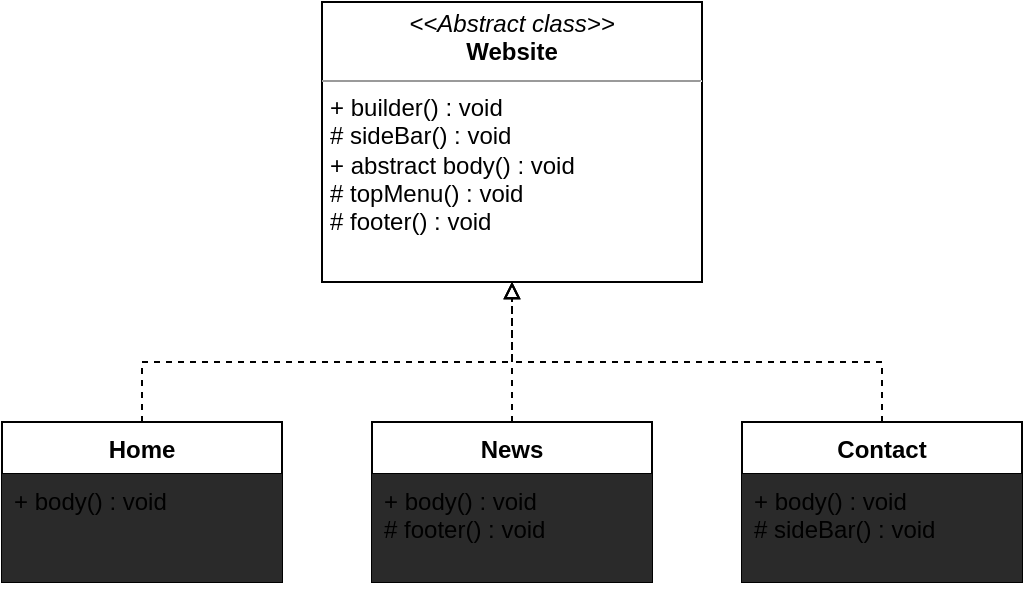 <mxfile version="13.9.9" type="device"><diagram id="XVGZqe3lZNGuduebE0UO" name="Страница 1"><mxGraphModel dx="1024" dy="592" grid="1" gridSize="10" guides="1" tooltips="1" connect="1" arrows="1" fold="1" page="1" pageScale="1" pageWidth="827" pageHeight="1169" math="0" shadow="0"><root><mxCell id="0"/><mxCell id="1" parent="0"/><mxCell id="-oPfJsrilL1o-_x_Ex0g-5" value="&lt;p style=&quot;margin: 0px ; margin-top: 4px ; text-align: center&quot;&gt;&lt;i&gt;&amp;lt;&amp;lt;Abstract class&amp;gt;&amp;gt;&lt;/i&gt;&lt;br&gt;&lt;b&gt;Website&lt;br&gt;&lt;/b&gt;&lt;/p&gt;&lt;hr size=&quot;1&quot;&gt;&lt;p style=&quot;margin: 0px ; margin-left: 4px&quot;&gt;+ builder() : void&lt;/p&gt;&lt;p style=&quot;margin: 0px ; margin-left: 4px&quot;&gt;# sideBar() : void&lt;/p&gt;&lt;p style=&quot;margin: 0px ; margin-left: 4px&quot;&gt;+ abstract body() : void&lt;/p&gt;&lt;p style=&quot;margin: 0px ; margin-left: 4px&quot;&gt;# topMenu() : void&lt;/p&gt;&lt;p style=&quot;margin: 0px ; margin-left: 4px&quot;&gt;# footer() : void&lt;/p&gt;" style="verticalAlign=top;align=left;overflow=fill;fontSize=12;fontFamily=Helvetica;html=1;" parent="1" vertex="1"><mxGeometry x="319" y="40" width="190" height="140" as="geometry"/></mxCell><mxCell id="-oPfJsrilL1o-_x_Ex0g-14" style="edgeStyle=orthogonalEdgeStyle;rounded=0;orthogonalLoop=1;jettySize=auto;html=1;dashed=1;endArrow=block;endFill=0;" parent="1" source="-oPfJsrilL1o-_x_Ex0g-6" target="-oPfJsrilL1o-_x_Ex0g-5" edge="1"><mxGeometry relative="1" as="geometry"><Array as="points"><mxPoint x="229" y="220"/><mxPoint x="414" y="220"/></Array></mxGeometry></mxCell><mxCell id="-oPfJsrilL1o-_x_Ex0g-6" value="Home" style="swimlane;fontStyle=1;align=center;verticalAlign=top;childLayout=stackLayout;horizontal=1;startSize=26;horizontalStack=0;resizeParent=1;resizeParentMax=0;resizeLast=0;collapsible=1;marginBottom=0;" parent="1" vertex="1"><mxGeometry x="159" y="250" width="140" height="80" as="geometry"/></mxCell><mxCell id="-oPfJsrilL1o-_x_Ex0g-9" value="+ body() : void" style="text;strokeColor=none;align=left;verticalAlign=top;spacingLeft=4;spacingRight=4;overflow=hidden;rotatable=0;points=[[0,0.5],[1,0.5]];portConstraint=eastwest;fillColor=#2a2a2a;" parent="-oPfJsrilL1o-_x_Ex0g-6" vertex="1"><mxGeometry y="26" width="140" height="54" as="geometry"/></mxCell><mxCell id="-oPfJsrilL1o-_x_Ex0g-16" style="edgeStyle=orthogonalEdgeStyle;rounded=0;orthogonalLoop=1;jettySize=auto;html=1;dashed=1;endArrow=block;endFill=0;" parent="1" source="-oPfJsrilL1o-_x_Ex0g-10" target="-oPfJsrilL1o-_x_Ex0g-5" edge="1"><mxGeometry relative="1" as="geometry"/></mxCell><mxCell id="-oPfJsrilL1o-_x_Ex0g-10" value="News" style="swimlane;fontStyle=1;align=center;verticalAlign=top;childLayout=stackLayout;horizontal=1;startSize=26;horizontalStack=0;resizeParent=1;resizeParentMax=0;resizeLast=0;collapsible=1;marginBottom=0;" parent="1" vertex="1"><mxGeometry x="344" y="250" width="140" height="80" as="geometry"/></mxCell><mxCell id="-oPfJsrilL1o-_x_Ex0g-11" value="+ body() : void&#10;# footer() : void" style="text;strokeColor=none;align=left;verticalAlign=top;spacingLeft=4;spacingRight=4;overflow=hidden;rotatable=0;points=[[0,0.5],[1,0.5]];portConstraint=eastwest;fillColor=#2a2a2a;" parent="-oPfJsrilL1o-_x_Ex0g-10" vertex="1"><mxGeometry y="26" width="140" height="54" as="geometry"/></mxCell><mxCell id="-oPfJsrilL1o-_x_Ex0g-15" style="edgeStyle=orthogonalEdgeStyle;rounded=0;orthogonalLoop=1;jettySize=auto;html=1;dashed=1;endArrow=block;endFill=0;" parent="1" source="-oPfJsrilL1o-_x_Ex0g-12" target="-oPfJsrilL1o-_x_Ex0g-5" edge="1"><mxGeometry relative="1" as="geometry"><Array as="points"><mxPoint x="599" y="220"/><mxPoint x="414" y="220"/></Array></mxGeometry></mxCell><mxCell id="-oPfJsrilL1o-_x_Ex0g-12" value="Contact" style="swimlane;fontStyle=1;align=center;verticalAlign=top;childLayout=stackLayout;horizontal=1;startSize=26;horizontalStack=0;resizeParent=1;resizeParentMax=0;resizeLast=0;collapsible=1;marginBottom=0;" parent="1" vertex="1"><mxGeometry x="529" y="250" width="140" height="80" as="geometry"/></mxCell><mxCell id="-oPfJsrilL1o-_x_Ex0g-13" value="+ body() : void&#10;# sideBar() : void" style="text;strokeColor=none;align=left;verticalAlign=top;spacingLeft=4;spacingRight=4;overflow=hidden;rotatable=0;points=[[0,0.5],[1,0.5]];portConstraint=eastwest;fillColor=#2a2a2a;" parent="-oPfJsrilL1o-_x_Ex0g-12" vertex="1"><mxGeometry y="26" width="140" height="54" as="geometry"/></mxCell></root></mxGraphModel></diagram></mxfile>